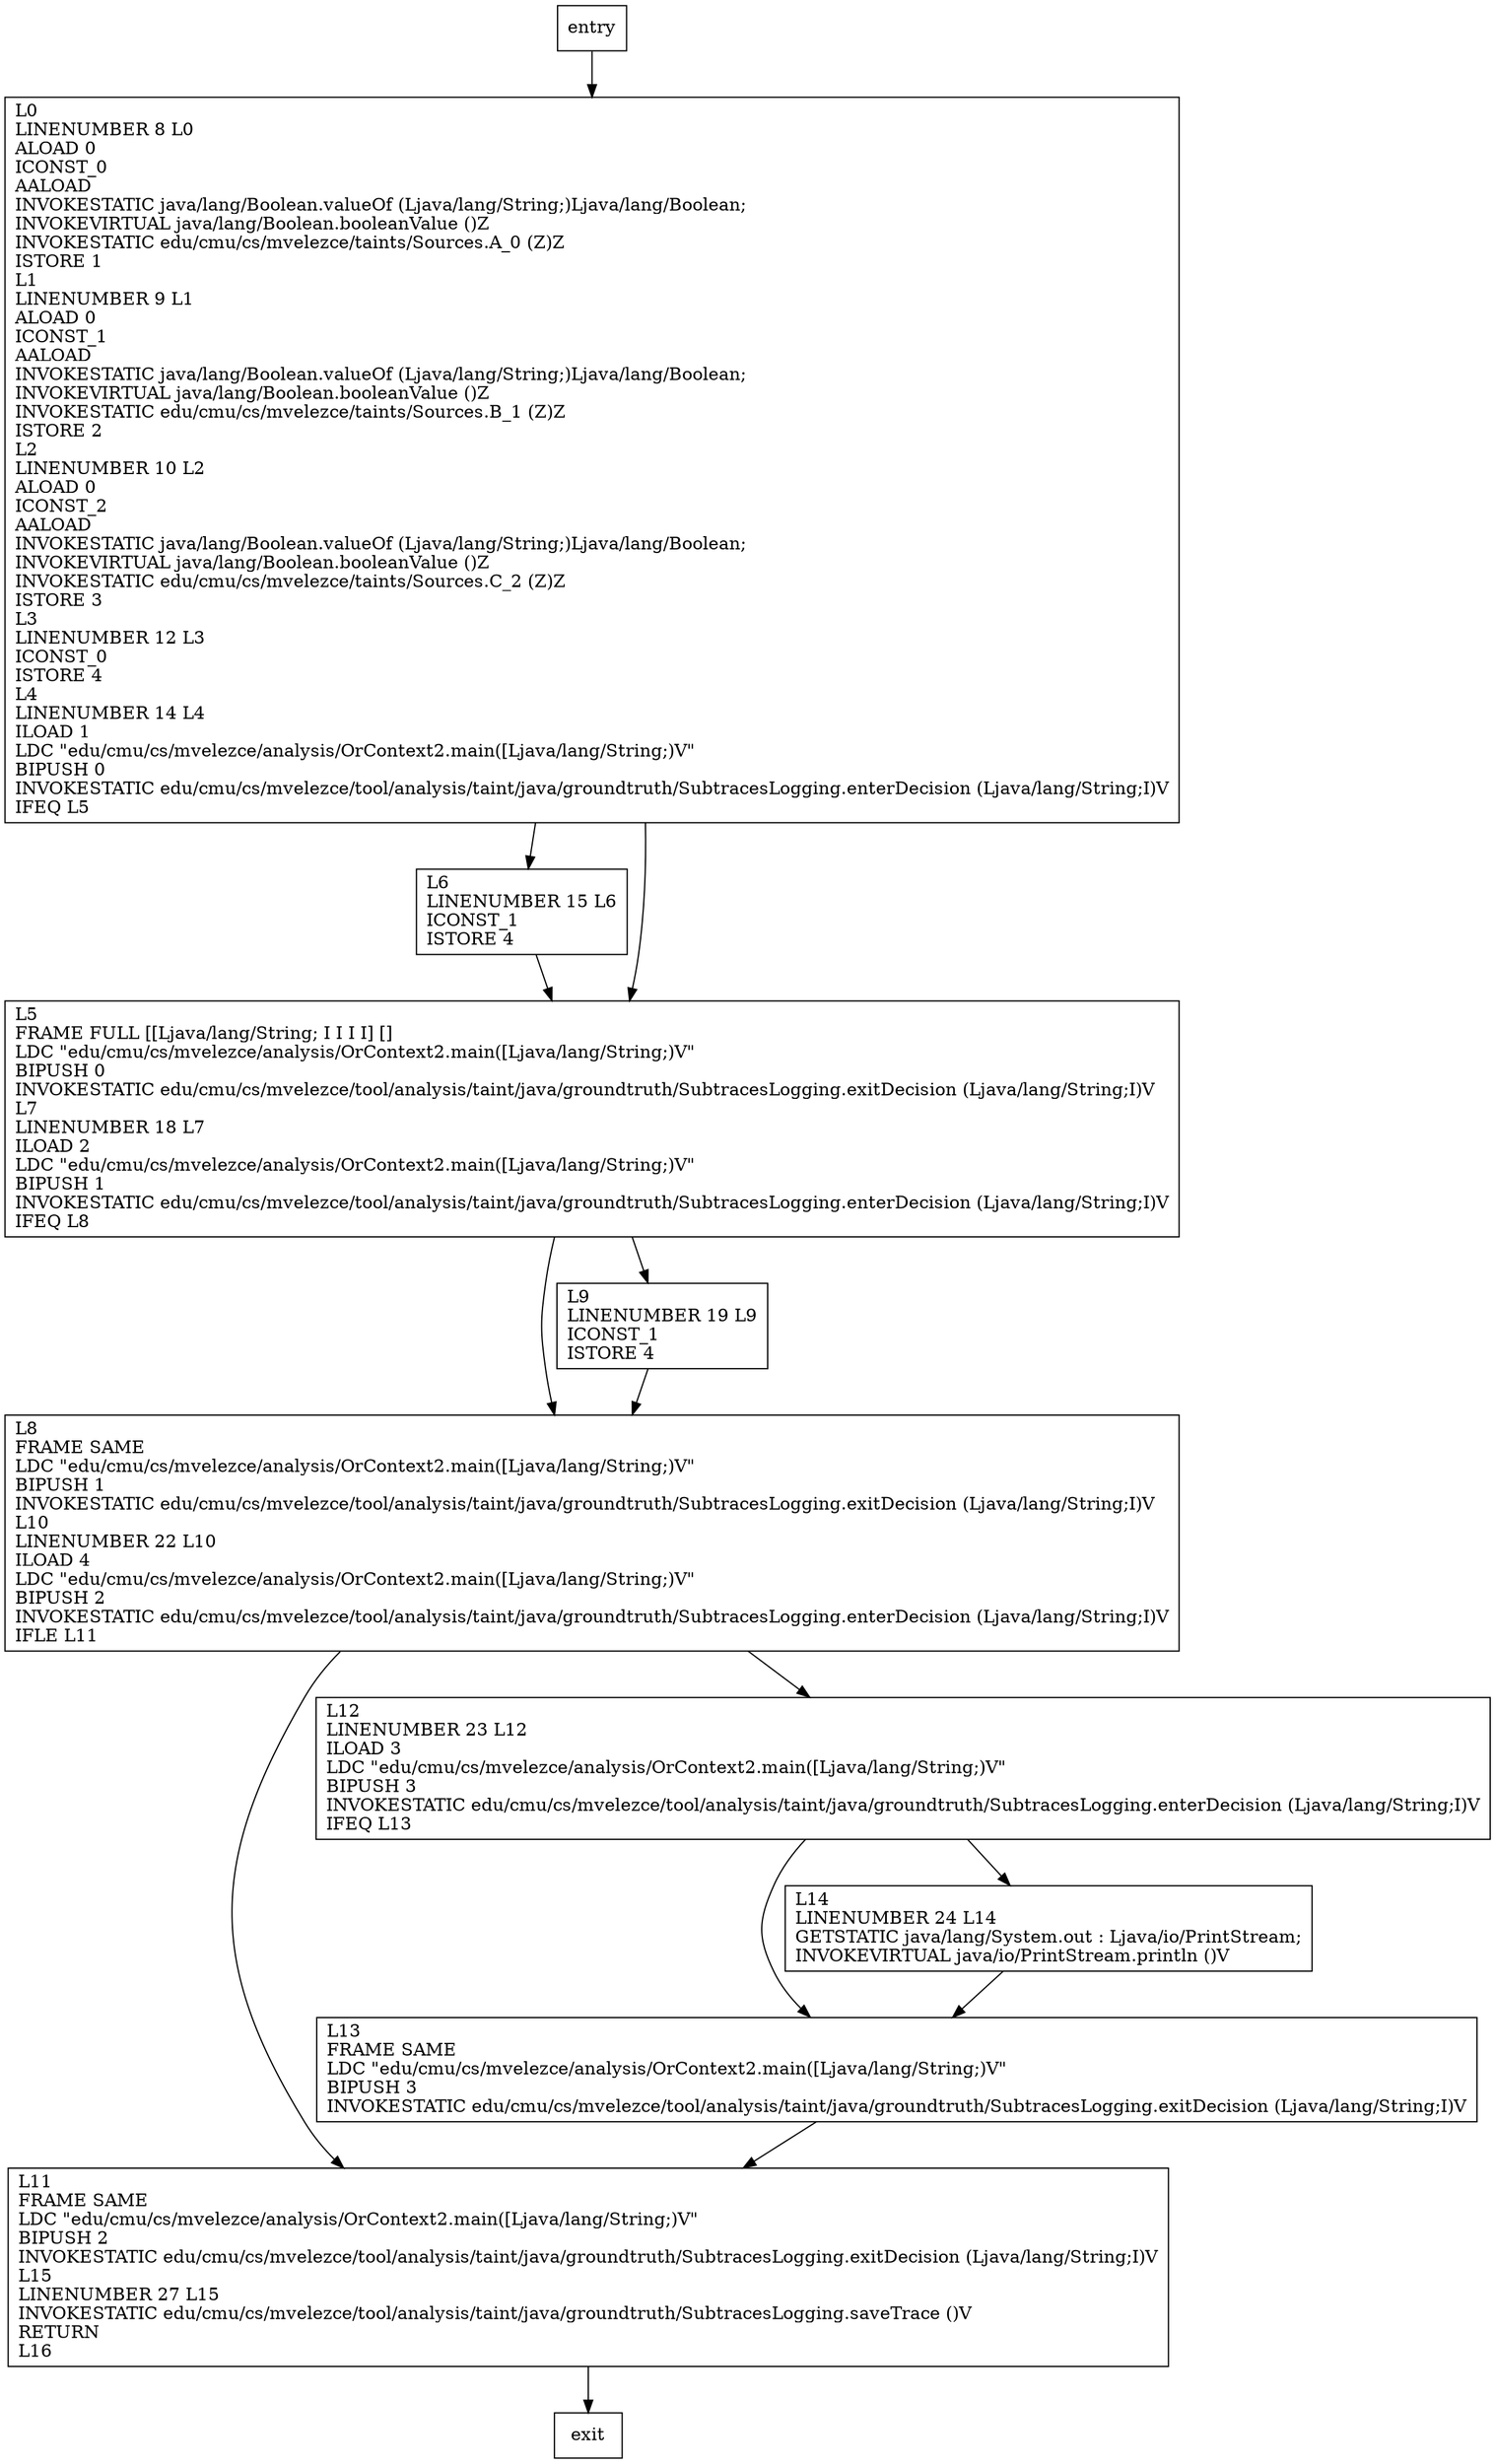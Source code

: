 digraph main {
node [shape=record];
2142450580 [label="L13\lFRAME SAME\lLDC \"edu/cmu/cs/mvelezce/analysis/OrContext2.main([Ljava/lang/String;)V\"\lBIPUSH 3\lINVOKESTATIC edu/cmu/cs/mvelezce/tool/analysis/taint/java/groundtruth/SubtracesLogging.exitDecision (Ljava/lang/String;I)V\l"];
979117606 [label="L11\lFRAME SAME\lLDC \"edu/cmu/cs/mvelezce/analysis/OrContext2.main([Ljava/lang/String;)V\"\lBIPUSH 2\lINVOKESTATIC edu/cmu/cs/mvelezce/tool/analysis/taint/java/groundtruth/SubtracesLogging.exitDecision (Ljava/lang/String;I)V\lL15\lLINENUMBER 27 L15\lINVOKESTATIC edu/cmu/cs/mvelezce/tool/analysis/taint/java/groundtruth/SubtracesLogging.saveTrace ()V\lRETURN\lL16\l"];
1523359711 [label="L8\lFRAME SAME\lLDC \"edu/cmu/cs/mvelezce/analysis/OrContext2.main([Ljava/lang/String;)V\"\lBIPUSH 1\lINVOKESTATIC edu/cmu/cs/mvelezce/tool/analysis/taint/java/groundtruth/SubtracesLogging.exitDecision (Ljava/lang/String;I)V\lL10\lLINENUMBER 22 L10\lILOAD 4\lLDC \"edu/cmu/cs/mvelezce/analysis/OrContext2.main([Ljava/lang/String;)V\"\lBIPUSH 2\lINVOKESTATIC edu/cmu/cs/mvelezce/tool/analysis/taint/java/groundtruth/SubtracesLogging.enterDecision (Ljava/lang/String;I)V\lIFLE L11\l"];
2128859746 [label="L6\lLINENUMBER 15 L6\lICONST_1\lISTORE 4\l"];
239648666 [label="L12\lLINENUMBER 23 L12\lILOAD 3\lLDC \"edu/cmu/cs/mvelezce/analysis/OrContext2.main([Ljava/lang/String;)V\"\lBIPUSH 3\lINVOKESTATIC edu/cmu/cs/mvelezce/tool/analysis/taint/java/groundtruth/SubtracesLogging.enterDecision (Ljava/lang/String;I)V\lIFEQ L13\l"];
1325147644 [label="L0\lLINENUMBER 8 L0\lALOAD 0\lICONST_0\lAALOAD\lINVOKESTATIC java/lang/Boolean.valueOf (Ljava/lang/String;)Ljava/lang/Boolean;\lINVOKEVIRTUAL java/lang/Boolean.booleanValue ()Z\lINVOKESTATIC edu/cmu/cs/mvelezce/taints/Sources.A_0 (Z)Z\lISTORE 1\lL1\lLINENUMBER 9 L1\lALOAD 0\lICONST_1\lAALOAD\lINVOKESTATIC java/lang/Boolean.valueOf (Ljava/lang/String;)Ljava/lang/Boolean;\lINVOKEVIRTUAL java/lang/Boolean.booleanValue ()Z\lINVOKESTATIC edu/cmu/cs/mvelezce/taints/Sources.B_1 (Z)Z\lISTORE 2\lL2\lLINENUMBER 10 L2\lALOAD 0\lICONST_2\lAALOAD\lINVOKESTATIC java/lang/Boolean.valueOf (Ljava/lang/String;)Ljava/lang/Boolean;\lINVOKEVIRTUAL java/lang/Boolean.booleanValue ()Z\lINVOKESTATIC edu/cmu/cs/mvelezce/taints/Sources.C_2 (Z)Z\lISTORE 3\lL3\lLINENUMBER 12 L3\lICONST_0\lISTORE 4\lL4\lLINENUMBER 14 L4\lILOAD 1\lLDC \"edu/cmu/cs/mvelezce/analysis/OrContext2.main([Ljava/lang/String;)V\"\lBIPUSH 0\lINVOKESTATIC edu/cmu/cs/mvelezce/tool/analysis/taint/java/groundtruth/SubtracesLogging.enterDecision (Ljava/lang/String;I)V\lIFEQ L5\l"];
1103067610 [label="L14\lLINENUMBER 24 L14\lGETSTATIC java/lang/System.out : Ljava/io/PrintStream;\lINVOKEVIRTUAL java/io/PrintStream.println ()V\l"];
60221145 [label="L5\lFRAME FULL [[Ljava/lang/String; I I I I] []\lLDC \"edu/cmu/cs/mvelezce/analysis/OrContext2.main([Ljava/lang/String;)V\"\lBIPUSH 0\lINVOKESTATIC edu/cmu/cs/mvelezce/tool/analysis/taint/java/groundtruth/SubtracesLogging.exitDecision (Ljava/lang/String;I)V\lL7\lLINENUMBER 18 L7\lILOAD 2\lLDC \"edu/cmu/cs/mvelezce/analysis/OrContext2.main([Ljava/lang/String;)V\"\lBIPUSH 1\lINVOKESTATIC edu/cmu/cs/mvelezce/tool/analysis/taint/java/groundtruth/SubtracesLogging.enterDecision (Ljava/lang/String;I)V\lIFEQ L8\l"];
1966114624 [label="L9\lLINENUMBER 19 L9\lICONST_1\lISTORE 4\l"];
entry;
exit;
entry -> 1325147644;
2142450580 -> 979117606;
979117606 -> exit;
1523359711 -> 979117606;
1523359711 -> 239648666;
2128859746 -> 60221145;
239648666 -> 2142450580;
239648666 -> 1103067610;
1325147644 -> 2128859746;
1325147644 -> 60221145;
1103067610 -> 2142450580;
60221145 -> 1523359711;
60221145 -> 1966114624;
1966114624 -> 1523359711;
}
